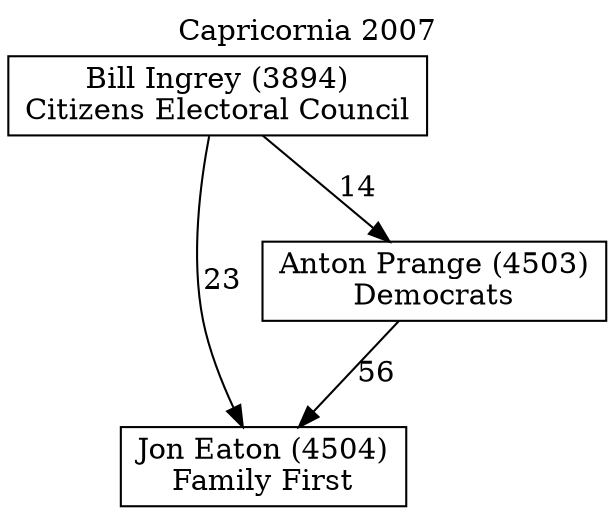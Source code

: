 // House preference flow
digraph "Jon Eaton (4504)_Capricornia_2007" {
	graph [label="Capricornia 2007" labelloc=t mclimit=10]
	node [shape=box]
	"Jon Eaton (4504)" [label="Jon Eaton (4504)
Family First"]
	"Anton Prange (4503)" [label="Anton Prange (4503)
Democrats"]
	"Bill Ingrey (3894)" [label="Bill Ingrey (3894)
Citizens Electoral Council"]
	"Anton Prange (4503)" -> "Jon Eaton (4504)" [label=56]
	"Bill Ingrey (3894)" -> "Anton Prange (4503)" [label=14]
	"Bill Ingrey (3894)" -> "Jon Eaton (4504)" [label=23]
}

